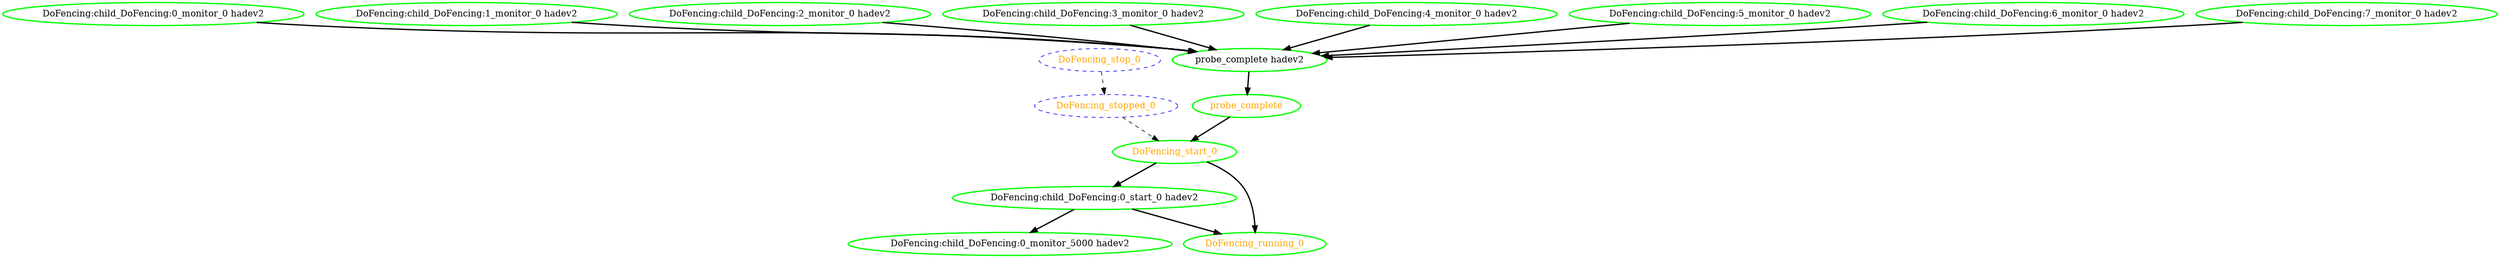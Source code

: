 digraph "g" {
	size = "30,30"
"probe_complete" [ style=bold color="green" fontcolor="orange" ]
"probe_complete hadev2" [ style=bold color="green" fontcolor="black" ]
"DoFencing:child_DoFencing:0_monitor_0 hadev2" [ style=bold color="green" fontcolor="black" ]
"DoFencing:child_DoFencing:1_monitor_0 hadev2" [ style=bold color="green" fontcolor="black" ]
"DoFencing:child_DoFencing:2_monitor_0 hadev2" [ style=bold color="green" fontcolor="black" ]
"DoFencing:child_DoFencing:3_monitor_0 hadev2" [ style=bold color="green" fontcolor="black" ]
"DoFencing:child_DoFencing:4_monitor_0 hadev2" [ style=bold color="green" fontcolor="black" ]
"DoFencing:child_DoFencing:5_monitor_0 hadev2" [ style=bold color="green" fontcolor="black" ]
"DoFencing:child_DoFencing:6_monitor_0 hadev2" [ style=bold color="green" fontcolor="black" ]
"DoFencing:child_DoFencing:7_monitor_0 hadev2" [ style=bold color="green" fontcolor="black" ]
"DoFencing:child_DoFencing:0_start_0 hadev2" [ style=bold color="green" fontcolor="black" ]
"DoFencing:child_DoFencing:0_monitor_5000 hadev2" [ style=bold color="green" fontcolor="black" ]
"DoFencing_start_0" [ style=bold color="green" fontcolor="orange" ]
"DoFencing_running_0" [ style=bold color="green" fontcolor="orange" ]
"DoFencing_stop_0" [ style="dashed" color="blue" fontcolor="orange" ]
"DoFencing_stopped_0" [ style="dashed" color="blue" fontcolor="orange" ]
"probe_complete hadev2" -> "probe_complete" [ style = bold]
"DoFencing:child_DoFencing:0_monitor_0 hadev2" -> "probe_complete hadev2" [ style = bold]
"DoFencing:child_DoFencing:1_monitor_0 hadev2" -> "probe_complete hadev2" [ style = bold]
"DoFencing:child_DoFencing:2_monitor_0 hadev2" -> "probe_complete hadev2" [ style = bold]
"DoFencing:child_DoFencing:3_monitor_0 hadev2" -> "probe_complete hadev2" [ style = bold]
"DoFencing:child_DoFencing:4_monitor_0 hadev2" -> "probe_complete hadev2" [ style = bold]
"DoFencing:child_DoFencing:5_monitor_0 hadev2" -> "probe_complete hadev2" [ style = bold]
"DoFencing:child_DoFencing:6_monitor_0 hadev2" -> "probe_complete hadev2" [ style = bold]
"DoFencing:child_DoFencing:7_monitor_0 hadev2" -> "probe_complete hadev2" [ style = bold]
"DoFencing_start_0" -> "DoFencing:child_DoFencing:0_start_0 hadev2" [ style = bold]
"DoFencing:child_DoFencing:0_start_0 hadev2" -> "DoFencing:child_DoFencing:0_monitor_5000 hadev2" [ style = bold]
"probe_complete" -> "DoFencing_start_0" [ style = bold]
"DoFencing_stopped_0" -> "DoFencing_start_0" [ style = dashed]
"DoFencing:child_DoFencing:0_start_0 hadev2" -> "DoFencing_running_0" [ style = bold]
"DoFencing_start_0" -> "DoFencing_running_0" [ style = bold]
"DoFencing_stop_0" -> "DoFencing_stopped_0" [ style = dashed]
}
